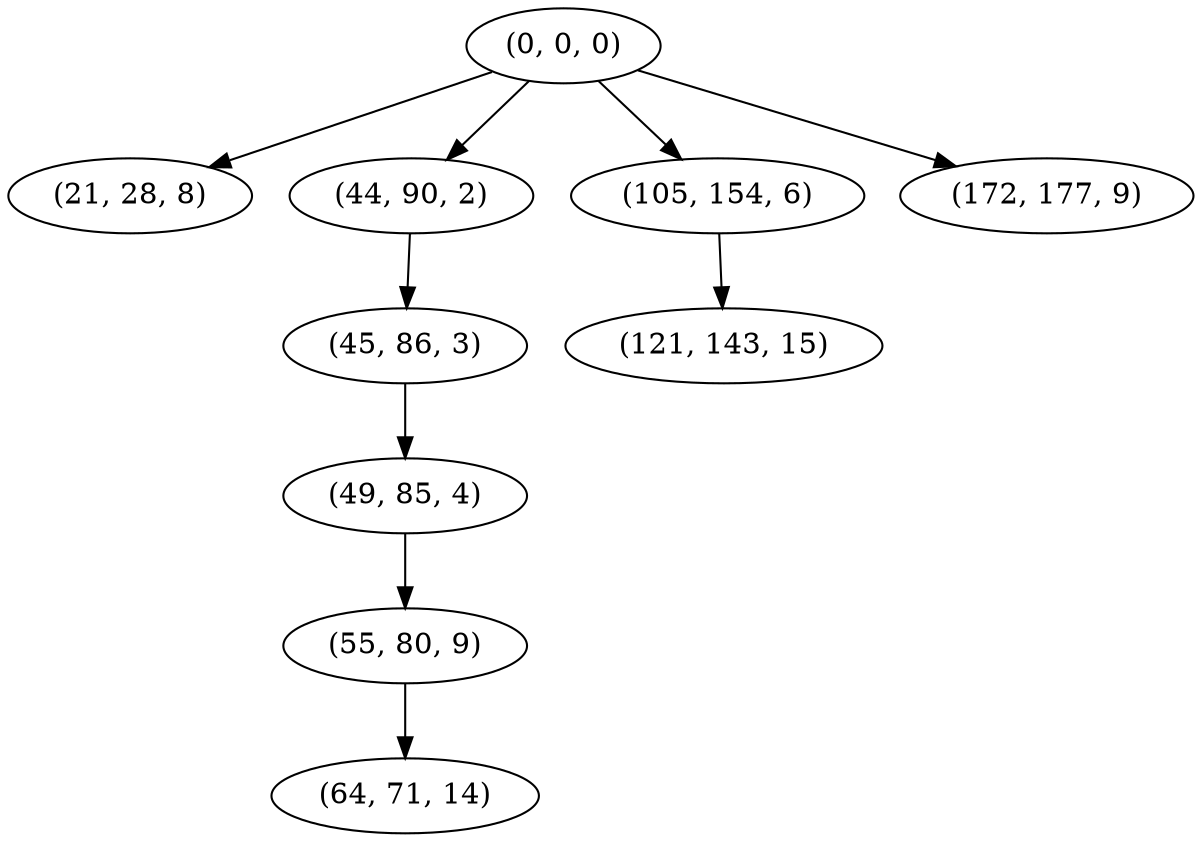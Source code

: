 digraph tree {
    "(0, 0, 0)";
    "(21, 28, 8)";
    "(44, 90, 2)";
    "(45, 86, 3)";
    "(49, 85, 4)";
    "(55, 80, 9)";
    "(64, 71, 14)";
    "(105, 154, 6)";
    "(121, 143, 15)";
    "(172, 177, 9)";
    "(0, 0, 0)" -> "(21, 28, 8)";
    "(0, 0, 0)" -> "(44, 90, 2)";
    "(0, 0, 0)" -> "(105, 154, 6)";
    "(0, 0, 0)" -> "(172, 177, 9)";
    "(44, 90, 2)" -> "(45, 86, 3)";
    "(45, 86, 3)" -> "(49, 85, 4)";
    "(49, 85, 4)" -> "(55, 80, 9)";
    "(55, 80, 9)" -> "(64, 71, 14)";
    "(105, 154, 6)" -> "(121, 143, 15)";
}
